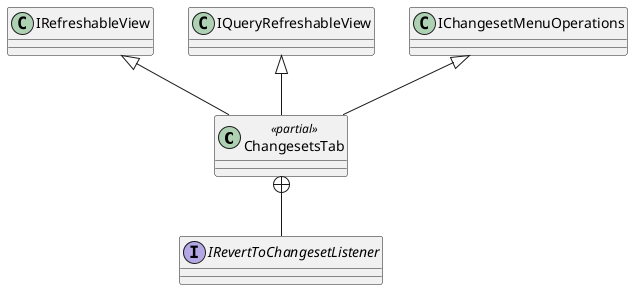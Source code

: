 @startuml
class ChangesetsTab <<partial>> {
}
interface IRevertToChangesetListener {
}
IRefreshableView <|-- ChangesetsTab
IQueryRefreshableView <|-- ChangesetsTab
IChangesetMenuOperations <|-- ChangesetsTab
ChangesetsTab +-- IRevertToChangesetListener
@enduml

